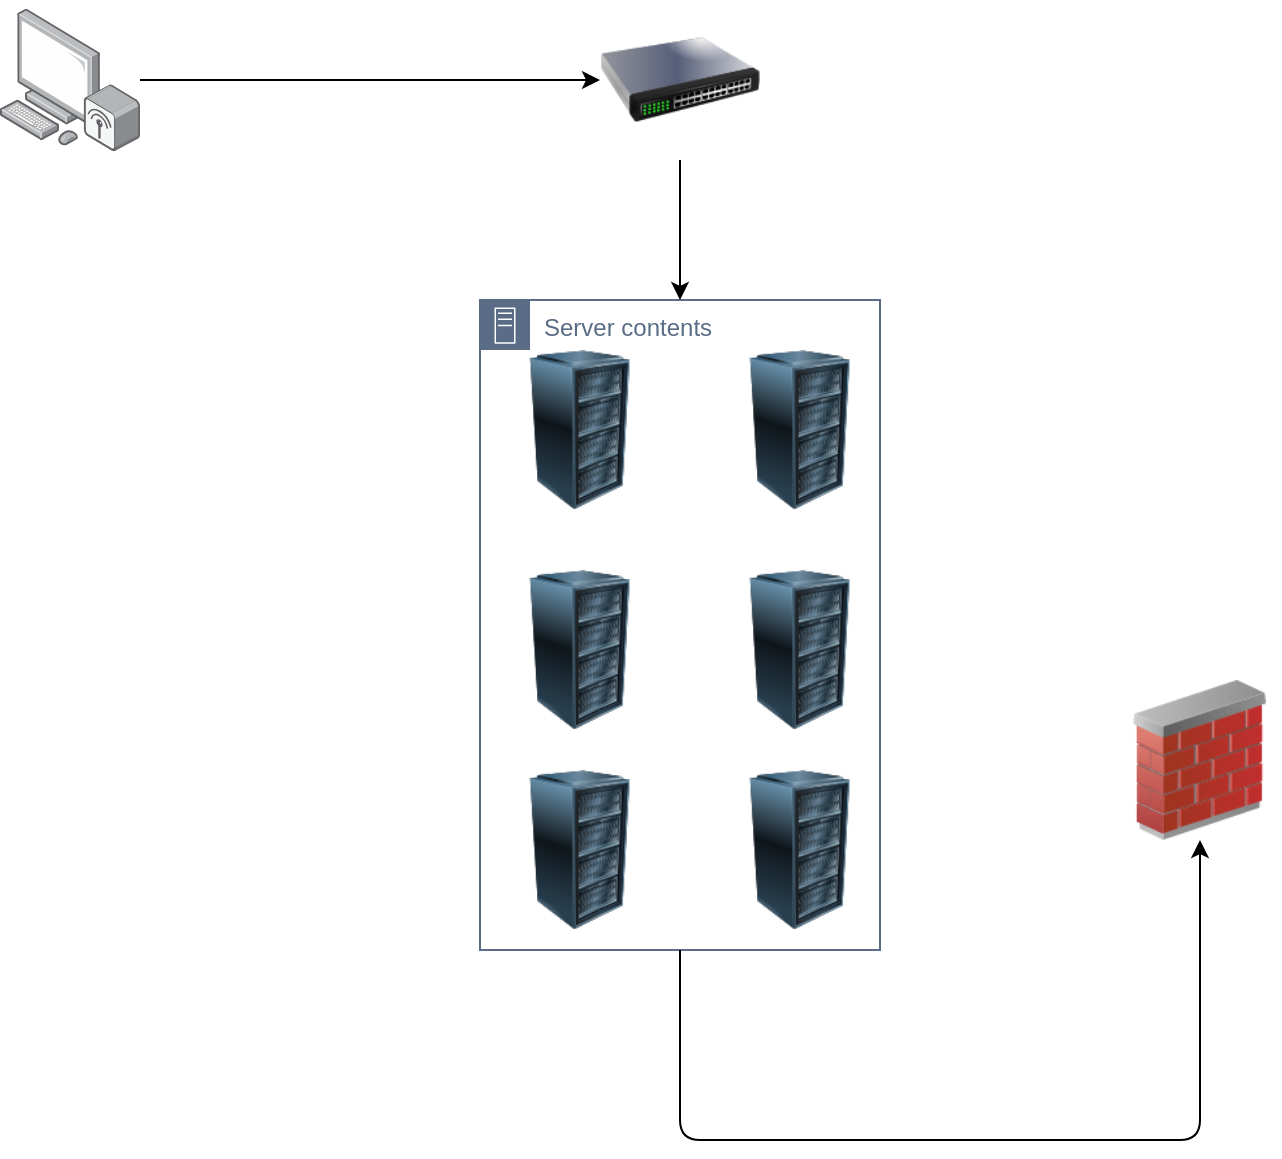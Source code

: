 <mxfile>
    <diagram id="8db2Q-60gApBgWkjVJ0n" name="페이지-1">
        <mxGraphModel dx="1073" dy="784" grid="1" gridSize="10" guides="1" tooltips="1" connect="1" arrows="1" fold="1" page="1" pageScale="1" pageWidth="827" pageHeight="1169" math="0" shadow="0">
            <root>
                <mxCell id="0"/>
                <mxCell id="1" parent="0"/>
                <mxCell id="10" value="" style="group" vertex="1" connectable="0" parent="1">
                    <mxGeometry x="280" y="180" width="200" height="325" as="geometry"/>
                </mxCell>
                <mxCell id="2" value="" style="image;html=1;image=img/lib/clip_art/computers/Server_Rack_128x128.png" vertex="1" parent="10">
                    <mxGeometry x="10" y="25" width="80" height="80" as="geometry"/>
                </mxCell>
                <mxCell id="3" value="" style="image;html=1;image=img/lib/clip_art/computers/Server_Rack_128x128.png" vertex="1" parent="10">
                    <mxGeometry x="120" y="25" width="80" height="80" as="geometry"/>
                </mxCell>
                <mxCell id="5" value="" style="image;html=1;image=img/lib/clip_art/computers/Server_Rack_128x128.png" vertex="1" parent="10">
                    <mxGeometry x="10" y="135" width="80" height="80" as="geometry"/>
                </mxCell>
                <mxCell id="6" value="" style="image;html=1;image=img/lib/clip_art/computers/Server_Rack_128x128.png" vertex="1" parent="10">
                    <mxGeometry x="120" y="135" width="80" height="80" as="geometry"/>
                </mxCell>
                <mxCell id="7" value="" style="image;html=1;image=img/lib/clip_art/computers/Server_Rack_128x128.png" vertex="1" parent="10">
                    <mxGeometry x="10" y="235" width="80" height="80" as="geometry"/>
                </mxCell>
                <mxCell id="8" value="" style="image;html=1;image=img/lib/clip_art/computers/Server_Rack_128x128.png" vertex="1" parent="10">
                    <mxGeometry x="120" y="235" width="80" height="80" as="geometry"/>
                </mxCell>
                <mxCell id="9" value="Server contents" style="points=[[0,0],[0.25,0],[0.5,0],[0.75,0],[1,0],[1,0.25],[1,0.5],[1,0.75],[1,1],[0.75,1],[0.5,1],[0.25,1],[0,1],[0,0.75],[0,0.5],[0,0.25]];outlineConnect=0;gradientColor=none;html=1;whiteSpace=wrap;fontSize=12;fontStyle=0;container=1;pointerEvents=0;collapsible=0;recursiveResize=0;shape=mxgraph.aws4.group;grIcon=mxgraph.aws4.group_on_premise;strokeColor=#5A6C86;fillColor=none;verticalAlign=top;align=left;spacingLeft=30;fontColor=#5A6C86;dashed=0;" vertex="1" parent="10">
                    <mxGeometry width="200" height="325" as="geometry"/>
                </mxCell>
                <mxCell id="11" value="" style="points=[];aspect=fixed;html=1;align=center;shadow=0;dashed=0;image;image=img/lib/allied_telesis/computer_and_terminals/Personal_Computer_Wireless.svg;" vertex="1" parent="1">
                    <mxGeometry x="40" y="34.33" width="70" height="71.33" as="geometry"/>
                </mxCell>
                <mxCell id="13" style="edgeStyle=none;html=1;entryX=0;entryY=0.5;entryDx=0;entryDy=0;" edge="1" parent="1" source="11" target="12">
                    <mxGeometry relative="1" as="geometry">
                        <mxPoint x="160" y="210" as="targetPoint"/>
                    </mxGeometry>
                </mxCell>
                <mxCell id="14" style="edgeStyle=none;html=1;exitX=0.5;exitY=1;exitDx=0;exitDy=0;entryX=0.5;entryY=0;entryDx=0;entryDy=0;" edge="1" parent="1" source="12" target="9">
                    <mxGeometry relative="1" as="geometry"/>
                </mxCell>
                <mxCell id="12" value="" style="image;html=1;image=img/lib/clip_art/networking/Switch_128x128.png" vertex="1" parent="1">
                    <mxGeometry x="340" y="30" width="80" height="80" as="geometry"/>
                </mxCell>
                <mxCell id="15" style="edgeStyle=none;html=1;exitX=0.5;exitY=1;exitDx=0;exitDy=0;entryX=0.5;entryY=1;entryDx=0;entryDy=0;" edge="1" parent="1" source="9" target="16">
                    <mxGeometry relative="1" as="geometry">
                        <mxPoint x="620" y="510" as="targetPoint"/>
                        <Array as="points">
                            <mxPoint x="380" y="600"/>
                            <mxPoint x="640" y="600"/>
                        </Array>
                    </mxGeometry>
                </mxCell>
                <mxCell id="16" value="" style="image;html=1;image=img/lib/clip_art/networking/Firewall_02_128x128.png" vertex="1" parent="1">
                    <mxGeometry x="600" y="370" width="80" height="80" as="geometry"/>
                </mxCell>
            </root>
        </mxGraphModel>
    </diagram>
</mxfile>